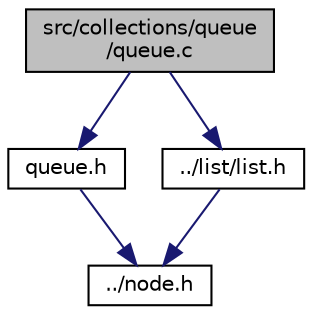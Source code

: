digraph "src/collections/queue/queue.c"
{
  edge [fontname="Helvetica",fontsize="10",labelfontname="Helvetica",labelfontsize="10"];
  node [fontname="Helvetica",fontsize="10",shape=record];
  Node0 [label="src/collections/queue\l/queue.c",height=0.2,width=0.4,color="black", fillcolor="grey75", style="filled", fontcolor="black"];
  Node0 -> Node1 [color="midnightblue",fontsize="10",style="solid",fontname="Helvetica"];
  Node1 [label="queue.h",height=0.2,width=0.4,color="black", fillcolor="white", style="filled",URL="$queue_8h.html",tooltip="File containing interface of Queue. "];
  Node1 -> Node2 [color="midnightblue",fontsize="10",style="solid",fontname="Helvetica"];
  Node2 [label="../node.h",height=0.2,width=0.4,color="black", fillcolor="white", style="filled",URL="$node_8h.html"];
  Node0 -> Node3 [color="midnightblue",fontsize="10",style="solid",fontname="Helvetica"];
  Node3 [label="../list/list.h",height=0.2,width=0.4,color="black", fillcolor="white", style="filled",URL="$list_8h.html",tooltip="File containing interface of List. "];
  Node3 -> Node2 [color="midnightblue",fontsize="10",style="solid",fontname="Helvetica"];
}
